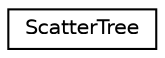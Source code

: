 digraph G
{
  edge [fontname="Helvetica",fontsize="10",labelfontname="Helvetica",labelfontsize="10"];
  node [fontname="Helvetica",fontsize="10",shape=record];
  rankdir=LR;
  Node1 [label="ScatterTree",height=0.2,width=0.4,color="black", fillcolor="white", style="filled",URL="$df/d9d/structScatterTree.html"];
}
